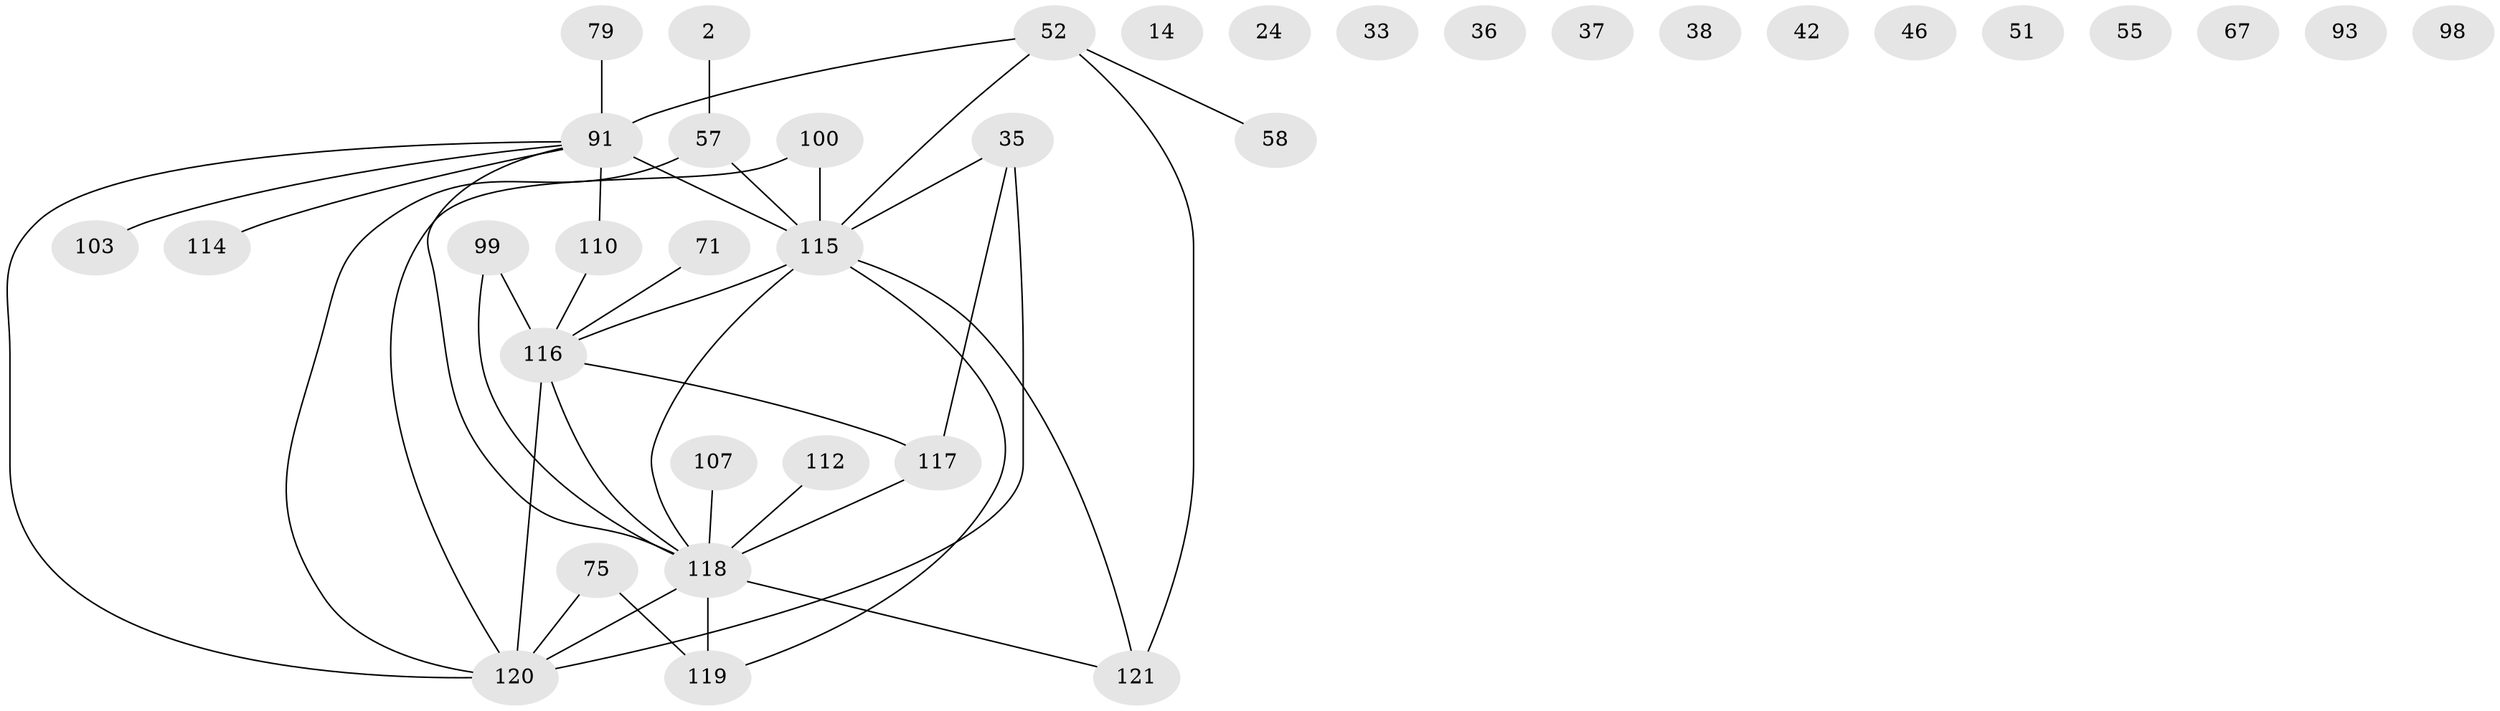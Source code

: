 // original degree distribution, {4: 0.19008264462809918, 1: 0.14049586776859505, 3: 0.2396694214876033, 6: 0.049586776859504134, 2: 0.2231404958677686, 0: 0.09917355371900827, 5: 0.049586776859504134, 8: 0.008264462809917356}
// Generated by graph-tools (version 1.1) at 2025/43/03/04/25 21:43:28]
// undirected, 36 vertices, 38 edges
graph export_dot {
graph [start="1"]
  node [color=gray90,style=filled];
  2;
  14;
  24;
  33 [super="+17"];
  35;
  36;
  37;
  38;
  42;
  46;
  51;
  52 [super="+8+39"];
  55;
  57;
  58;
  67;
  71;
  75;
  79;
  91 [super="+4+23+62+40+34+87+81"];
  93;
  98;
  99;
  100;
  103;
  107;
  110;
  112;
  114;
  115 [super="+47+109+108"];
  116 [super="+29+83+113+90+80"];
  117 [super="+68"];
  118 [super="+63+65+89+85+5+111+43+92"];
  119 [super="+25"];
  120 [super="+31+28+95"];
  121 [super="+102"];
  2 -- 57;
  35 -- 120 [weight=2];
  35 -- 117;
  35 -- 115;
  52 -- 91;
  52 -- 58;
  52 -- 115 [weight=2];
  52 -- 121 [weight=2];
  57 -- 120 [weight=2];
  57 -- 115 [weight=2];
  71 -- 116;
  75 -- 119;
  75 -- 120;
  79 -- 91;
  91 -- 120 [weight=6];
  91 -- 115 [weight=11];
  91 -- 103;
  91 -- 110;
  91 -- 114;
  91 -- 118 [weight=2];
  99 -- 118;
  99 -- 116;
  100 -- 120;
  100 -- 115;
  107 -- 118;
  110 -- 116;
  112 -- 118;
  115 -- 116 [weight=4];
  115 -- 121 [weight=2];
  115 -- 119;
  115 -- 118 [weight=3];
  116 -- 120 [weight=7];
  116 -- 117;
  116 -- 118;
  117 -- 118;
  118 -- 121 [weight=2];
  118 -- 119 [weight=2];
  118 -- 120 [weight=2];
}
